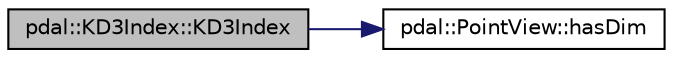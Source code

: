 digraph "pdal::KD3Index::KD3Index"
{
  edge [fontname="Helvetica",fontsize="10",labelfontname="Helvetica",labelfontsize="10"];
  node [fontname="Helvetica",fontsize="10",shape=record];
  rankdir="LR";
  Node1 [label="pdal::KD3Index::KD3Index",height=0.2,width=0.4,color="black", fillcolor="grey75", style="filled", fontcolor="black"];
  Node1 -> Node2 [color="midnightblue",fontsize="10",style="solid",fontname="Helvetica"];
  Node2 [label="pdal::PointView::hasDim",height=0.2,width=0.4,color="black", fillcolor="white", style="filled",URL="$classpdal_1_1PointView.html#aead96a4cd5514f632bca8993bc75e6ae"];
}
